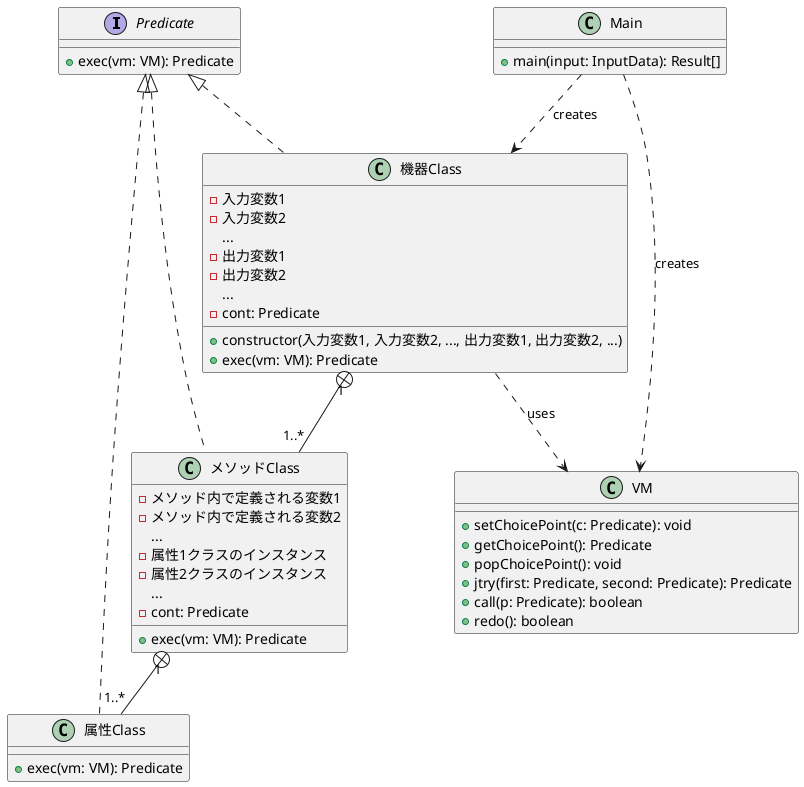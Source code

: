 @startuml Predicate
' インターフェースの定義
interface Predicate {
  + exec(vm: VM): Predicate
}

' TotalHeatDissipationClass の抽象化
class 機器Class implements Predicate {
  - 入力変数1
  - 入力変数2
    ...
  - 出力変数1
  - 出力変数2
    ...
  - cont: Predicate
  + constructor(入力変数1, 入力変数2, ..., 出力変数1, 出力変数2, ...)
  + exec(vm: VM): Predicate
}

class メソッドClass implements Predicate {
  - メソッド内で定義される変数1
  - メソッド内で定義される変数2
    ...
  - 属性1クラスのインスタンス
  - 属性2クラスのインスタンス
    ...
  - cont: Predicate
  + exec(vm: VM): Predicate
}

class 属性Class implements Predicate {
  + exec(vm: VM): Predicate
}

' VM クラスの定義（バックトラッキングの実行環境）
class VM {
  + setChoicePoint(c: Predicate): void
  + getChoicePoint(): Predicate
  + popChoicePoint(): void
  + jtry(first: Predicate, second: Predicate): Predicate
  + call(p: Predicate): boolean
  + redo(): boolean
}

' List と Variable は基本的なデータ型を管理するユーティリティ
' class List<T> {
'   + getLength(): number
'   + getByIndex(i: number): T
' }

' class Variable<T> {
'   + getValue(): T
'   + setValue(value: T): void
' }

' Main 関数を含むクラス（エントリーポイント）
class Main {
  + main(input: InputData): Result[]
}

' 関係性の定義
' 機器Class ..> List : uses
' 機器Class ..> Variable : uses
機器Class ..> VM : uses
機器Class "1" +-- "1..*" メソッドClass
メソッドClass "1" +-- "1..*" 属性Class

Main ..> 機器Class : creates
Main ..> VM : creates

@enduml
